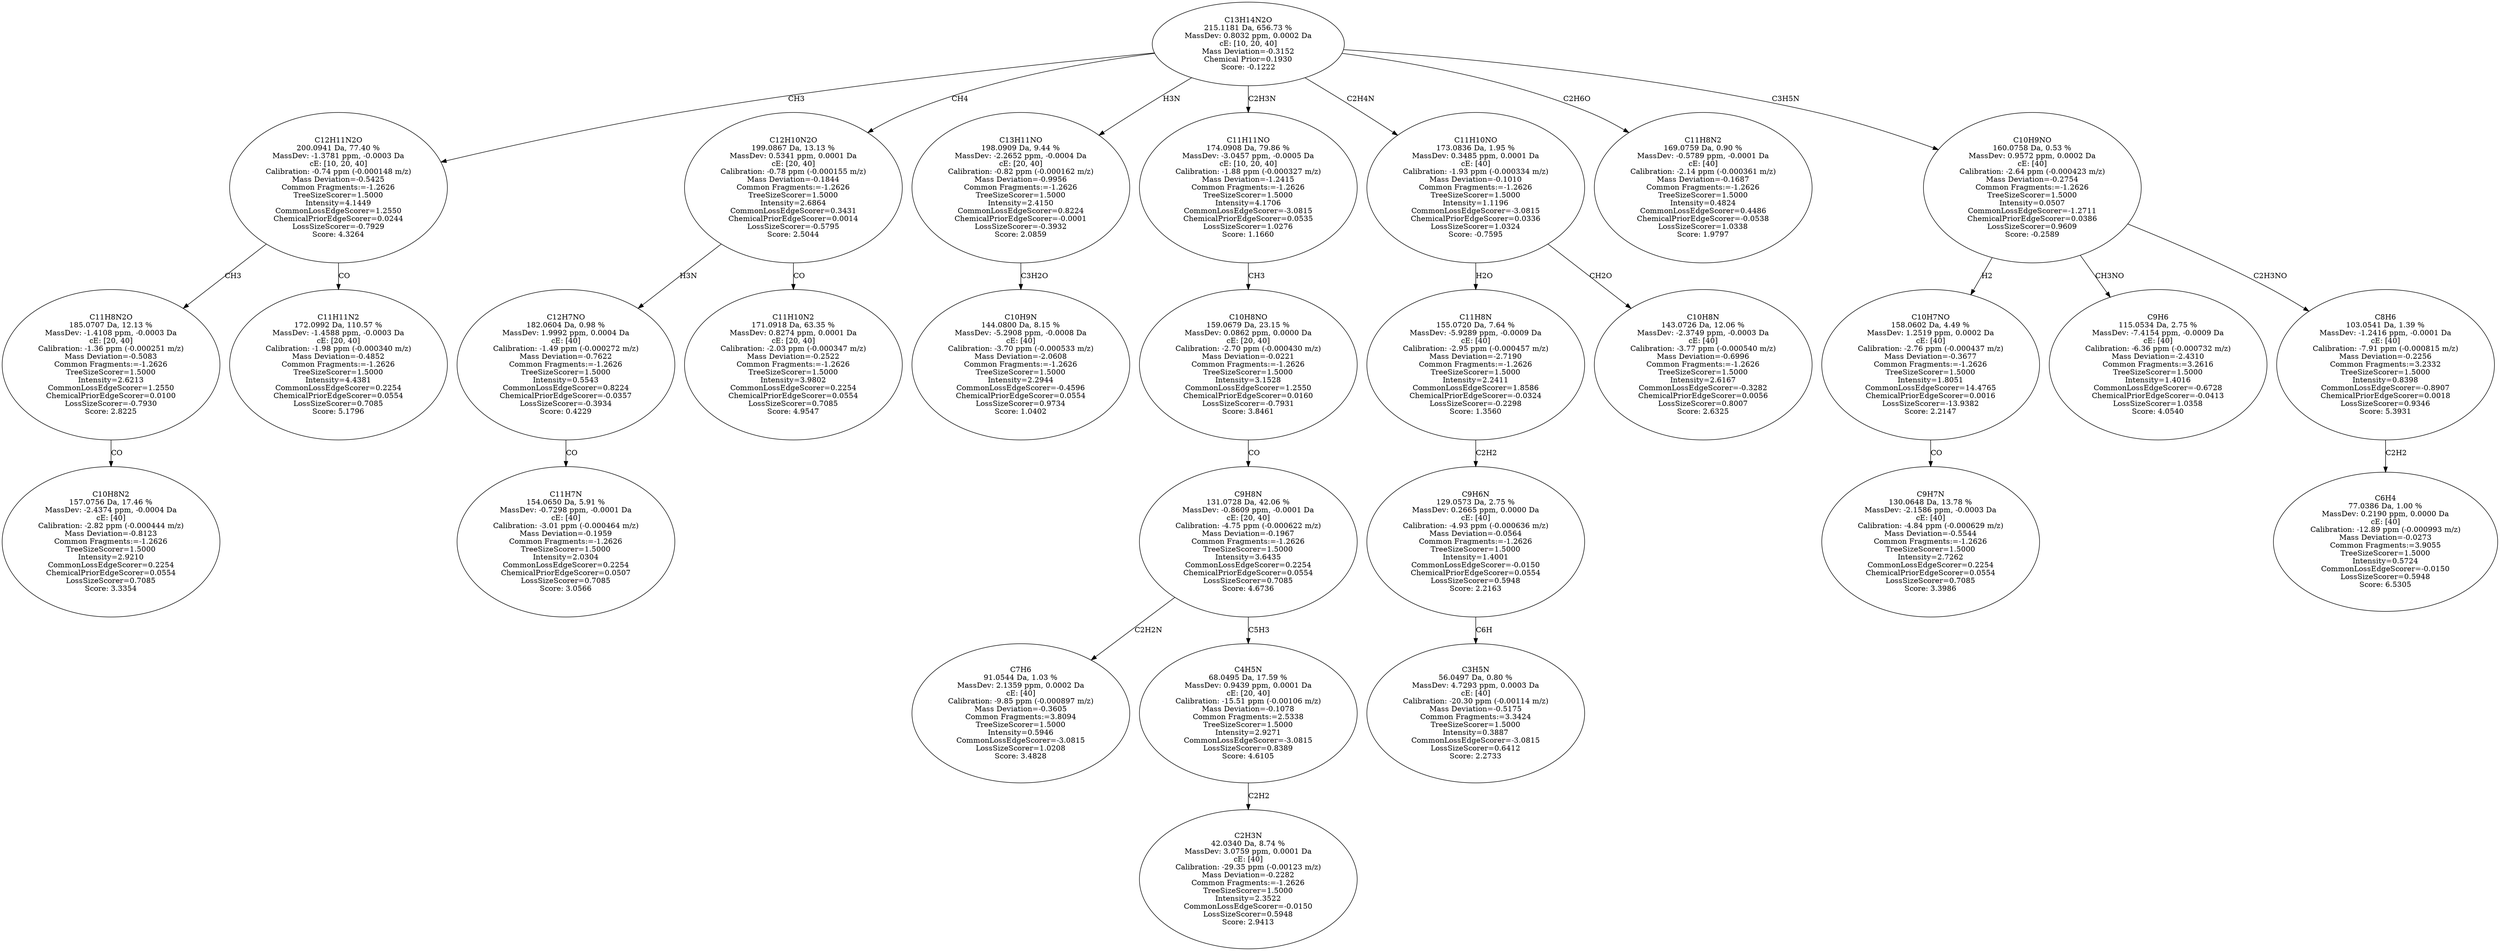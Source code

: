 strict digraph {
v1 [label="C10H8N2\n157.0756 Da, 17.46 %\nMassDev: -2.4374 ppm, -0.0004 Da\ncE: [40]\nCalibration: -2.82 ppm (-0.000444 m/z)\nMass Deviation=-0.8123\nCommon Fragments:=-1.2626\nTreeSizeScorer=1.5000\nIntensity=2.9210\nCommonLossEdgeScorer=0.2254\nChemicalPriorEdgeScorer=0.0554\nLossSizeScorer=0.7085\nScore: 3.3354"];
v2 [label="C11H8N2O\n185.0707 Da, 12.13 %\nMassDev: -1.4108 ppm, -0.0003 Da\ncE: [20, 40]\nCalibration: -1.36 ppm (-0.000251 m/z)\nMass Deviation=-0.5083\nCommon Fragments:=-1.2626\nTreeSizeScorer=1.5000\nIntensity=2.6213\nCommonLossEdgeScorer=1.2550\nChemicalPriorEdgeScorer=0.0100\nLossSizeScorer=-0.7930\nScore: 2.8225"];
v3 [label="C11H11N2\n172.0992 Da, 110.57 %\nMassDev: -1.4588 ppm, -0.0003 Da\ncE: [20, 40]\nCalibration: -1.98 ppm (-0.000340 m/z)\nMass Deviation=-0.4852\nCommon Fragments:=-1.2626\nTreeSizeScorer=1.5000\nIntensity=4.4381\nCommonLossEdgeScorer=0.2254\nChemicalPriorEdgeScorer=0.0554\nLossSizeScorer=0.7085\nScore: 5.1796"];
v4 [label="C12H11N2O\n200.0941 Da, 77.40 %\nMassDev: -1.3781 ppm, -0.0003 Da\ncE: [10, 20, 40]\nCalibration: -0.74 ppm (-0.000148 m/z)\nMass Deviation=-0.5425\nCommon Fragments:=-1.2626\nTreeSizeScorer=1.5000\nIntensity=4.1449\nCommonLossEdgeScorer=1.2550\nChemicalPriorEdgeScorer=0.0244\nLossSizeScorer=-0.7929\nScore: 4.3264"];
v5 [label="C11H7N\n154.0650 Da, 5.91 %\nMassDev: -0.7298 ppm, -0.0001 Da\ncE: [40]\nCalibration: -3.01 ppm (-0.000464 m/z)\nMass Deviation=-0.1959\nCommon Fragments:=-1.2626\nTreeSizeScorer=1.5000\nIntensity=2.0304\nCommonLossEdgeScorer=0.2254\nChemicalPriorEdgeScorer=0.0507\nLossSizeScorer=0.7085\nScore: 3.0566"];
v6 [label="C12H7NO\n182.0604 Da, 0.98 %\nMassDev: 1.9992 ppm, 0.0004 Da\ncE: [40]\nCalibration: -1.49 ppm (-0.000272 m/z)\nMass Deviation=-0.7622\nCommon Fragments:=-1.2626\nTreeSizeScorer=1.5000\nIntensity=0.5543\nCommonLossEdgeScorer=0.8224\nChemicalPriorEdgeScorer=-0.0357\nLossSizeScorer=-0.3934\nScore: 0.4229"];
v7 [label="C11H10N2\n171.0918 Da, 63.35 %\nMassDev: 0.8274 ppm, 0.0001 Da\ncE: [20, 40]\nCalibration: -2.03 ppm (-0.000347 m/z)\nMass Deviation=-0.2522\nCommon Fragments:=-1.2626\nTreeSizeScorer=1.5000\nIntensity=3.9802\nCommonLossEdgeScorer=0.2254\nChemicalPriorEdgeScorer=0.0554\nLossSizeScorer=0.7085\nScore: 4.9547"];
v8 [label="C12H10N2O\n199.0867 Da, 13.13 %\nMassDev: 0.5341 ppm, 0.0001 Da\ncE: [20, 40]\nCalibration: -0.78 ppm (-0.000155 m/z)\nMass Deviation=-0.1844\nCommon Fragments:=-1.2626\nTreeSizeScorer=1.5000\nIntensity=2.6864\nCommonLossEdgeScorer=0.3431\nChemicalPriorEdgeScorer=0.0014\nLossSizeScorer=-0.5795\nScore: 2.5044"];
v9 [label="C10H9N\n144.0800 Da, 8.15 %\nMassDev: -5.2908 ppm, -0.0008 Da\ncE: [40]\nCalibration: -3.70 ppm (-0.000533 m/z)\nMass Deviation=-2.0608\nCommon Fragments:=-1.2626\nTreeSizeScorer=1.5000\nIntensity=2.2944\nCommonLossEdgeScorer=-0.4596\nChemicalPriorEdgeScorer=0.0554\nLossSizeScorer=0.9734\nScore: 1.0402"];
v10 [label="C13H11NO\n198.0909 Da, 9.44 %\nMassDev: -2.2652 ppm, -0.0004 Da\ncE: [20, 40]\nCalibration: -0.82 ppm (-0.000162 m/z)\nMass Deviation=-0.9956\nCommon Fragments:=-1.2626\nTreeSizeScorer=1.5000\nIntensity=2.4150\nCommonLossEdgeScorer=0.8224\nChemicalPriorEdgeScorer=-0.0001\nLossSizeScorer=-0.3932\nScore: 2.0859"];
v11 [label="C7H6\n91.0544 Da, 1.03 %\nMassDev: 2.1359 ppm, 0.0002 Da\ncE: [40]\nCalibration: -9.85 ppm (-0.000897 m/z)\nMass Deviation=-0.3605\nCommon Fragments:=3.8094\nTreeSizeScorer=1.5000\nIntensity=0.5946\nCommonLossEdgeScorer=-3.0815\nLossSizeScorer=1.0208\nScore: 3.4828"];
v12 [label="C2H3N\n42.0340 Da, 8.74 %\nMassDev: 3.0759 ppm, 0.0001 Da\ncE: [40]\nCalibration: -29.35 ppm (-0.00123 m/z)\nMass Deviation=-0.2282\nCommon Fragments:=-1.2626\nTreeSizeScorer=1.5000\nIntensity=2.3522\nCommonLossEdgeScorer=-0.0150\nLossSizeScorer=0.5948\nScore: 2.9413"];
v13 [label="C4H5N\n68.0495 Da, 17.59 %\nMassDev: 0.9439 ppm, 0.0001 Da\ncE: [20, 40]\nCalibration: -15.51 ppm (-0.00106 m/z)\nMass Deviation=-0.1078\nCommon Fragments:=2.5338\nTreeSizeScorer=1.5000\nIntensity=2.9271\nCommonLossEdgeScorer=-3.0815\nLossSizeScorer=0.8389\nScore: 4.6105"];
v14 [label="C9H8N\n131.0728 Da, 42.06 %\nMassDev: -0.8609 ppm, -0.0001 Da\ncE: [20, 40]\nCalibration: -4.75 ppm (-0.000622 m/z)\nMass Deviation=-0.1967\nCommon Fragments:=-1.2626\nTreeSizeScorer=1.5000\nIntensity=3.6435\nCommonLossEdgeScorer=0.2254\nChemicalPriorEdgeScorer=0.0554\nLossSizeScorer=0.7085\nScore: 4.6736"];
v15 [label="C10H8NO\n159.0679 Da, 23.15 %\nMassDev: 0.0862 ppm, 0.0000 Da\ncE: [20, 40]\nCalibration: -2.70 ppm (-0.000430 m/z)\nMass Deviation=-0.0221\nCommon Fragments:=-1.2626\nTreeSizeScorer=1.5000\nIntensity=3.1528\nCommonLossEdgeScorer=1.2550\nChemicalPriorEdgeScorer=0.0160\nLossSizeScorer=-0.7931\nScore: 3.8461"];
v16 [label="C11H11NO\n174.0908 Da, 79.86 %\nMassDev: -3.0457 ppm, -0.0005 Da\ncE: [10, 20, 40]\nCalibration: -1.88 ppm (-0.000327 m/z)\nMass Deviation=-1.2415\nCommon Fragments:=-1.2626\nTreeSizeScorer=1.5000\nIntensity=4.1706\nCommonLossEdgeScorer=-3.0815\nChemicalPriorEdgeScorer=0.0535\nLossSizeScorer=1.0276\nScore: 1.1660"];
v17 [label="C3H5N\n56.0497 Da, 0.80 %\nMassDev: 4.7293 ppm, 0.0003 Da\ncE: [40]\nCalibration: -20.30 ppm (-0.00114 m/z)\nMass Deviation=-0.5175\nCommon Fragments:=3.3424\nTreeSizeScorer=1.5000\nIntensity=0.3887\nCommonLossEdgeScorer=-3.0815\nLossSizeScorer=0.6412\nScore: 2.2733"];
v18 [label="C9H6N\n129.0573 Da, 2.75 %\nMassDev: 0.2665 ppm, 0.0000 Da\ncE: [40]\nCalibration: -4.93 ppm (-0.000636 m/z)\nMass Deviation=-0.0564\nCommon Fragments:=-1.2626\nTreeSizeScorer=1.5000\nIntensity=1.4001\nCommonLossEdgeScorer=-0.0150\nChemicalPriorEdgeScorer=0.0554\nLossSizeScorer=0.5948\nScore: 2.2163"];
v19 [label="C11H8N\n155.0720 Da, 7.64 %\nMassDev: -5.9289 ppm, -0.0009 Da\ncE: [40]\nCalibration: -2.95 ppm (-0.000457 m/z)\nMass Deviation=-2.7190\nCommon Fragments:=-1.2626\nTreeSizeScorer=1.5000\nIntensity=2.2411\nCommonLossEdgeScorer=1.8586\nChemicalPriorEdgeScorer=-0.0324\nLossSizeScorer=-0.2298\nScore: 1.3560"];
v20 [label="C10H8N\n143.0726 Da, 12.06 %\nMassDev: -2.3749 ppm, -0.0003 Da\ncE: [40]\nCalibration: -3.77 ppm (-0.000540 m/z)\nMass Deviation=-0.6996\nCommon Fragments:=-1.2626\nTreeSizeScorer=1.5000\nIntensity=2.6167\nCommonLossEdgeScorer=-0.3282\nChemicalPriorEdgeScorer=0.0056\nLossSizeScorer=0.8007\nScore: 2.6325"];
v21 [label="C11H10NO\n173.0836 Da, 1.95 %\nMassDev: 0.3485 ppm, 0.0001 Da\ncE: [40]\nCalibration: -1.93 ppm (-0.000334 m/z)\nMass Deviation=-0.1010\nCommon Fragments:=-1.2626\nTreeSizeScorer=1.5000\nIntensity=1.1196\nCommonLossEdgeScorer=-3.0815\nChemicalPriorEdgeScorer=0.0336\nLossSizeScorer=1.0324\nScore: -0.7595"];
v22 [label="C11H8N2\n169.0759 Da, 0.90 %\nMassDev: -0.5789 ppm, -0.0001 Da\ncE: [40]\nCalibration: -2.14 ppm (-0.000361 m/z)\nMass Deviation=-0.1687\nCommon Fragments:=-1.2626\nTreeSizeScorer=1.5000\nIntensity=0.4824\nCommonLossEdgeScorer=0.4486\nChemicalPriorEdgeScorer=-0.0538\nLossSizeScorer=1.0338\nScore: 1.9797"];
v23 [label="C9H7N\n130.0648 Da, 13.78 %\nMassDev: -2.1586 ppm, -0.0003 Da\ncE: [40]\nCalibration: -4.84 ppm (-0.000629 m/z)\nMass Deviation=-0.5544\nCommon Fragments:=-1.2626\nTreeSizeScorer=1.5000\nIntensity=2.7262\nCommonLossEdgeScorer=0.2254\nChemicalPriorEdgeScorer=0.0554\nLossSizeScorer=0.7085\nScore: 3.3986"];
v24 [label="C10H7NO\n158.0602 Da, 4.49 %\nMassDev: 1.2519 ppm, 0.0002 Da\ncE: [40]\nCalibration: -2.76 ppm (-0.000437 m/z)\nMass Deviation=-0.3677\nCommon Fragments:=-1.2626\nTreeSizeScorer=1.5000\nIntensity=1.8051\nCommonLossEdgeScorer=14.4765\nChemicalPriorEdgeScorer=0.0016\nLossSizeScorer=-13.9382\nScore: 2.2147"];
v25 [label="C9H6\n115.0534 Da, 2.75 %\nMassDev: -7.4154 ppm, -0.0009 Da\ncE: [40]\nCalibration: -6.36 ppm (-0.000732 m/z)\nMass Deviation=-2.4310\nCommon Fragments:=3.2616\nTreeSizeScorer=1.5000\nIntensity=1.4016\nCommonLossEdgeScorer=-0.6728\nChemicalPriorEdgeScorer=-0.0413\nLossSizeScorer=1.0358\nScore: 4.0540"];
v26 [label="C6H4\n77.0386 Da, 1.00 %\nMassDev: 0.2190 ppm, 0.0000 Da\ncE: [40]\nCalibration: -12.89 ppm (-0.000993 m/z)\nMass Deviation=-0.0273\nCommon Fragments:=3.9055\nTreeSizeScorer=1.5000\nIntensity=0.5724\nCommonLossEdgeScorer=-0.0150\nLossSizeScorer=0.5948\nScore: 6.5305"];
v27 [label="C8H6\n103.0541 Da, 1.39 %\nMassDev: -1.2416 ppm, -0.0001 Da\ncE: [40]\nCalibration: -7.91 ppm (-0.000815 m/z)\nMass Deviation=-0.2256\nCommon Fragments:=3.2332\nTreeSizeScorer=1.5000\nIntensity=0.8398\nCommonLossEdgeScorer=-0.8907\nChemicalPriorEdgeScorer=0.0018\nLossSizeScorer=0.9346\nScore: 5.3931"];
v28 [label="C10H9NO\n160.0758 Da, 0.53 %\nMassDev: 0.9572 ppm, 0.0002 Da\ncE: [40]\nCalibration: -2.64 ppm (-0.000423 m/z)\nMass Deviation=-0.2754\nCommon Fragments:=-1.2626\nTreeSizeScorer=1.5000\nIntensity=0.0507\nCommonLossEdgeScorer=-1.2711\nChemicalPriorEdgeScorer=0.0386\nLossSizeScorer=0.9609\nScore: -0.2589"];
v29 [label="C13H14N2O\n215.1181 Da, 656.73 %\nMassDev: 0.8032 ppm, 0.0002 Da\ncE: [10, 20, 40]\nMass Deviation=-0.3152\nChemical Prior=0.1930\nScore: -0.1222"];
v2 -> v1 [label="CO"];
v4 -> v2 [label="CH3"];
v4 -> v3 [label="CO"];
v29 -> v4 [label="CH3"];
v6 -> v5 [label="CO"];
v8 -> v6 [label="H3N"];
v8 -> v7 [label="CO"];
v29 -> v8 [label="CH4"];
v10 -> v9 [label="C3H2O"];
v29 -> v10 [label="H3N"];
v14 -> v11 [label="C2H2N"];
v13 -> v12 [label="C2H2"];
v14 -> v13 [label="C5H3"];
v15 -> v14 [label="CO"];
v16 -> v15 [label="CH3"];
v29 -> v16 [label="C2H3N"];
v18 -> v17 [label="C6H"];
v19 -> v18 [label="C2H2"];
v21 -> v19 [label="H2O"];
v21 -> v20 [label="CH2O"];
v29 -> v21 [label="C2H4N"];
v29 -> v22 [label="C2H6O"];
v24 -> v23 [label="CO"];
v28 -> v24 [label="H2"];
v28 -> v25 [label="CH3NO"];
v27 -> v26 [label="C2H2"];
v28 -> v27 [label="C2H3NO"];
v29 -> v28 [label="C3H5N"];
}